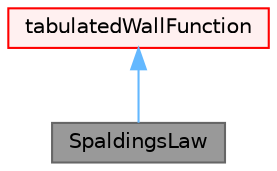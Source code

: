 digraph "SpaldingsLaw"
{
 // LATEX_PDF_SIZE
  bgcolor="transparent";
  edge [fontname=Helvetica,fontsize=10,labelfontname=Helvetica,labelfontsize=10];
  node [fontname=Helvetica,fontsize=10,shape=box,height=0.2,width=0.4];
  Node1 [id="Node000001",label="SpaldingsLaw",height=0.2,width=0.4,color="gray40", fillcolor="grey60", style="filled", fontcolor="black",tooltip="Computes U+ as a function of Reynolds number by inverting Spaldings law."];
  Node2 -> Node1 [id="edge1_Node000001_Node000002",dir="back",color="steelblue1",style="solid",tooltip=" "];
  Node2 [id="Node000002",label="tabulatedWallFunction",height=0.2,width=0.4,color="red", fillcolor="#FFF0F0", style="filled",URL="$classFoam_1_1tabulatedWallFunctions_1_1tabulatedWallFunction.html",tooltip="Base class for models that generate tabulated wall function data."];
}
